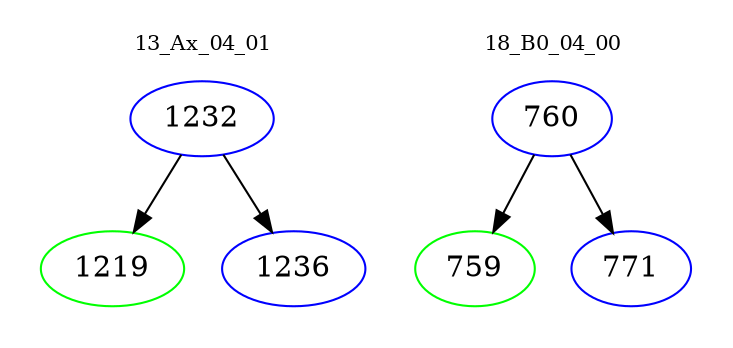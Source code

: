 digraph{
subgraph cluster_0 {
color = white
label = "13_Ax_04_01";
fontsize=10;
T0_1232 [label="1232", color="blue"]
T0_1232 -> T0_1219 [color="black"]
T0_1219 [label="1219", color="green"]
T0_1232 -> T0_1236 [color="black"]
T0_1236 [label="1236", color="blue"]
}
subgraph cluster_1 {
color = white
label = "18_B0_04_00";
fontsize=10;
T1_760 [label="760", color="blue"]
T1_760 -> T1_759 [color="black"]
T1_759 [label="759", color="green"]
T1_760 -> T1_771 [color="black"]
T1_771 [label="771", color="blue"]
}
}
